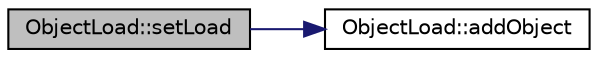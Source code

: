 digraph "ObjectLoad::setLoad"
{
 // LATEX_PDF_SIZE
  edge [fontname="Helvetica",fontsize="10",labelfontname="Helvetica",labelfontsize="10"];
  node [fontname="Helvetica",fontsize="10",shape=record];
  rankdir="LR";
  Node1 [label="ObjectLoad::setLoad",height=0.2,width=0.4,color="black", fillcolor="grey75", style="filled", fontcolor="black",tooltip=" "];
  Node1 -> Node2 [color="midnightblue",fontsize="10",style="solid"];
  Node2 [label="ObjectLoad::addObject",height=0.2,width=0.4,color="black", fillcolor="white", style="filled",URL="$class_object_load.html#a7a8d5cc5adf72a3c6835554a947a5d56",tooltip=" "];
}
